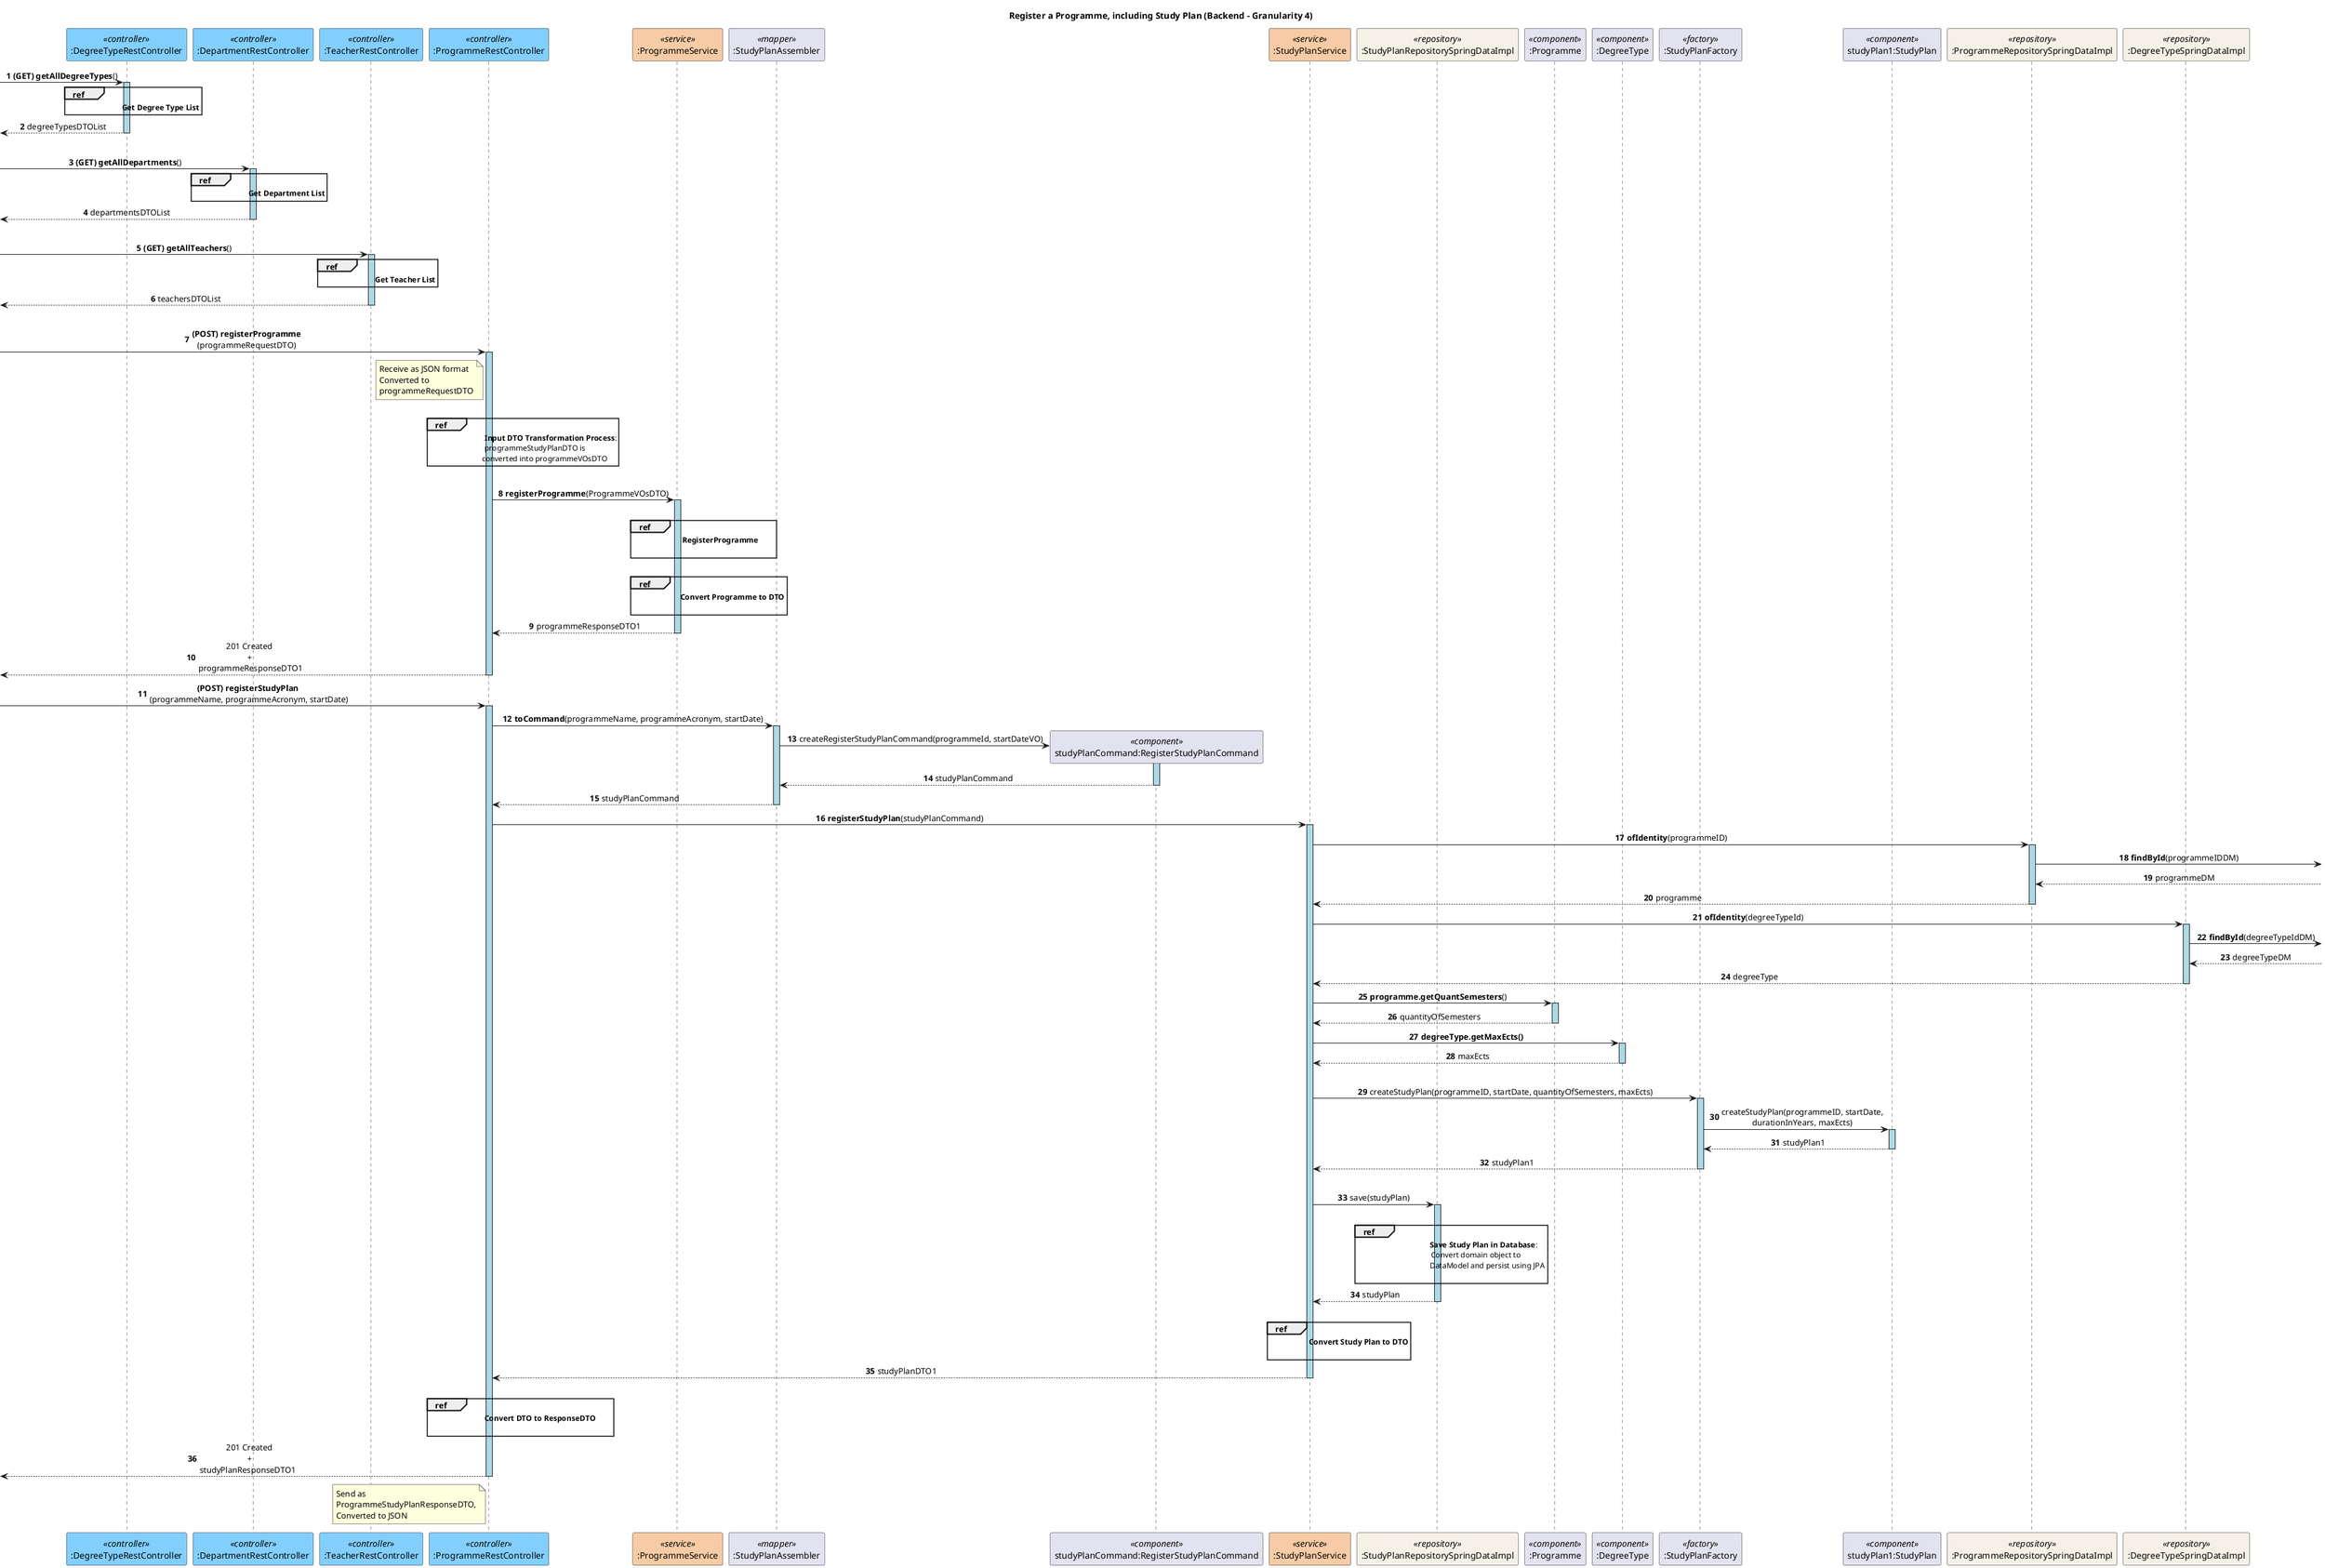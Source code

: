 @startuml
title Register a Programme, including Study Plan (Backend - Granularity 4)
skinparam sequenceLifeLineBackgroundColor lightblue
skinparam sequenceMessageAlign center
autonumber

participant ":DegreeTypeRestController" as DegreeTypeRestController <<controller>> #82CFFD
participant ":DepartmentRestController" as DepartmentRestController <<controller>> #82CFFD
participant ":TeacherRestController" as TeacherRestController <<controller>> #82CFFD
participant ":ProgrammeRestController" as RestController <<controller>> #82CFFD
participant ":ProgrammeService" as ProgrammeService <<service>> #F6CBA5
participant ":StudyPlanAssembler" as StudyPlanAssembler <<mapper>>
participant "studyPlanCommand:RegisterStudyPlanCommand" as Command <<component>>
participant ":StudyPlanService" as StudyPlanService <<service>> #F6CBA5
participant ":StudyPlanRepositorySpringDataImpl" as StudyPlanRepository <<repository>> #F6F1E7
participant ":Programme" as Programme <<component>>
participant ":DegreeType" as DegreeType <<component>>
participant ":StudyPlanFactory" as StudyPlanFactory <<factory>>
participant "studyPlan1:StudyPlan" as StudyPlan <<component>>
participant ":ProgrammeRepositorySpringDataImpl" as ProgrammeRepository <<repository>> #F6F1E7
participant ":DegreeTypeSpringDataImpl" as DegreeTypeRepository <<repository>> #F6F1E7

-> DegreeTypeRestController: **(GET) getAllDegreeTypes**()
activate DegreeTypeRestController
ref over DegreeTypeRestController
  \t\t\t    **Get Degree Type List**
end ref
<-- DegreeTypeRestController: degreeTypesDTOList
deactivate DegreeTypeRestController
|||
-> DepartmentRestController: **(GET) getAllDepartments**()
activate DepartmentRestController
ref over DepartmentRestController
  \t\t\t    **Get Department List**
end ref
<-- DepartmentRestController: departmentsDTOList
deactivate DepartmentRestController
|||
-> TeacherRestController: **(GET) getAllTeachers**()
activate TeacherRestController
ref over TeacherRestController
  \t\t\t    **Get Teacher List**
end ref
<-- TeacherRestController: teachersDTOList
deactivate TeacherRestController
|||

/'------------------------------------------
 Register Programme, including Study Plan --'/

-> RestController: **(POST) registerProgramme**\n(programmeRequestDTO)
activate RestController
note left of RestController
  Receive as JSON format
  Converted to
  programmeRequestDTO
end note
|||
ref over RestController
    \t\t\t    **Input DTO Transformation Process**:
    \t    programmeStudyPlanDTO is
    \t\t      converted into programmeVOsDTO
end ref
|||
RestController -> ProgrammeService ++: **registerProgramme**(ProgrammeVOsDTO)
|||
ref over ProgrammeService
  \t\t\t **RegisterProgramme**\t

end ref

|||
ref over ProgrammeService
  \t\t\t**Convert Programme to DTO**

end ref
ProgrammeService --> RestController --: programmeResponseDTO1
<-- RestController --: 201 Created \n+ \nprogrammeResponseDTO1

/'------------------------------------------
 -------------- Study Plan ----------------'/

-> RestController ++: **(POST) registerStudyPlan** \n(programmeName, programmeAcronym, startDate)
RestController -> StudyPlanAssembler ++: **toCommand**(programmeName, programmeAcronym, startDate)
StudyPlanAssembler -> Command **: createRegisterStudyPlanCommand(programmeId, startDateVO)
activate Command
Command --> StudyPlanAssembler --: studyPlanCommand
StudyPlanAssembler --> RestController --: studyPlanCommand

RestController -> StudyPlanService : **registerStudyPlan**(studyPlanCommand)
activate StudyPlanService
StudyPlanService -> ProgrammeRepository ++: **ofIdentity**(programmeID)
ProgrammeRepository -> : **findById**(programmeIDDM)
ProgrammeRepository <-- : programmeDM
ProgrammeRepository --> StudyPlanService --: programme

StudyPlanService -> DegreeTypeRepository ++: **ofIdentity**(degreeTypeId)
DegreeTypeRepository -> : **findById**(degreeTypeIdDM)
DegreeTypeRepository <-- : degreeTypeDM
DegreeTypeRepository --> StudyPlanService --: degreeType
StudyPlanService -> Programme ++: **programme.getQuantSemesters**()
Programme --> StudyPlanService --: quantityOfSemesters
StudyPlanService -> DegreeType ++: **degreeType.getMaxEcts()**
DegreeType --> StudyPlanService --: maxEcts
|||

StudyPlanService -> StudyPlanFactory: createStudyPlan(programmeID, startDate, quantityOfSemesters, maxEcts)
activate StudyPlanFactory
StudyPlanFactory -> StudyPlan ++: createStudyPlan(programmeID, startDate,\ndurationInYears, maxEcts)
StudyPlan --> StudyPlanFactory --: studyPlan1
StudyPlanFactory --> StudyPlanService: studyPlan1
deactivate StudyPlanFactory
|||
StudyPlanService -> StudyPlanRepository: save(studyPlan)
activate StudyPlanRepository
|||
ref over StudyPlanRepository
       \t\t\t\t **Save Study Plan in Database**:
    \t \t \t Convert domain object to
    \t\t\t\t     DataModel and persist using JPA\t

end ref

StudyPlanRepository --> StudyPlanService: studyPlan
deactivate StudyPlanRepository
|||
ref over StudyPlanService
  \t\t    **Convert Study Plan to DTO**

end ref
StudyPlanService --> RestController: studyPlanDTO1
deactivate StudyPlanService
|||
ref over RestController
  \t\t\t    **Convert DTO to ResponseDTO**\t

end ref
<-- RestController: 201 Created \n+ \nstudyPlanResponseDTO1\t
deactivate RestController
note left RestController
  Send as
  ProgrammeStudyPlanResponseDTO,
  Converted to JSON
end note
@enduml